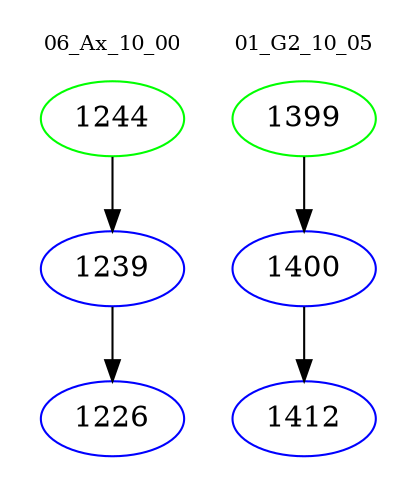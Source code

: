 digraph{
subgraph cluster_0 {
color = white
label = "06_Ax_10_00";
fontsize=10;
T0_1244 [label="1244", color="green"]
T0_1244 -> T0_1239 [color="black"]
T0_1239 [label="1239", color="blue"]
T0_1239 -> T0_1226 [color="black"]
T0_1226 [label="1226", color="blue"]
}
subgraph cluster_1 {
color = white
label = "01_G2_10_05";
fontsize=10;
T1_1399 [label="1399", color="green"]
T1_1399 -> T1_1400 [color="black"]
T1_1400 [label="1400", color="blue"]
T1_1400 -> T1_1412 [color="black"]
T1_1412 [label="1412", color="blue"]
}
}
